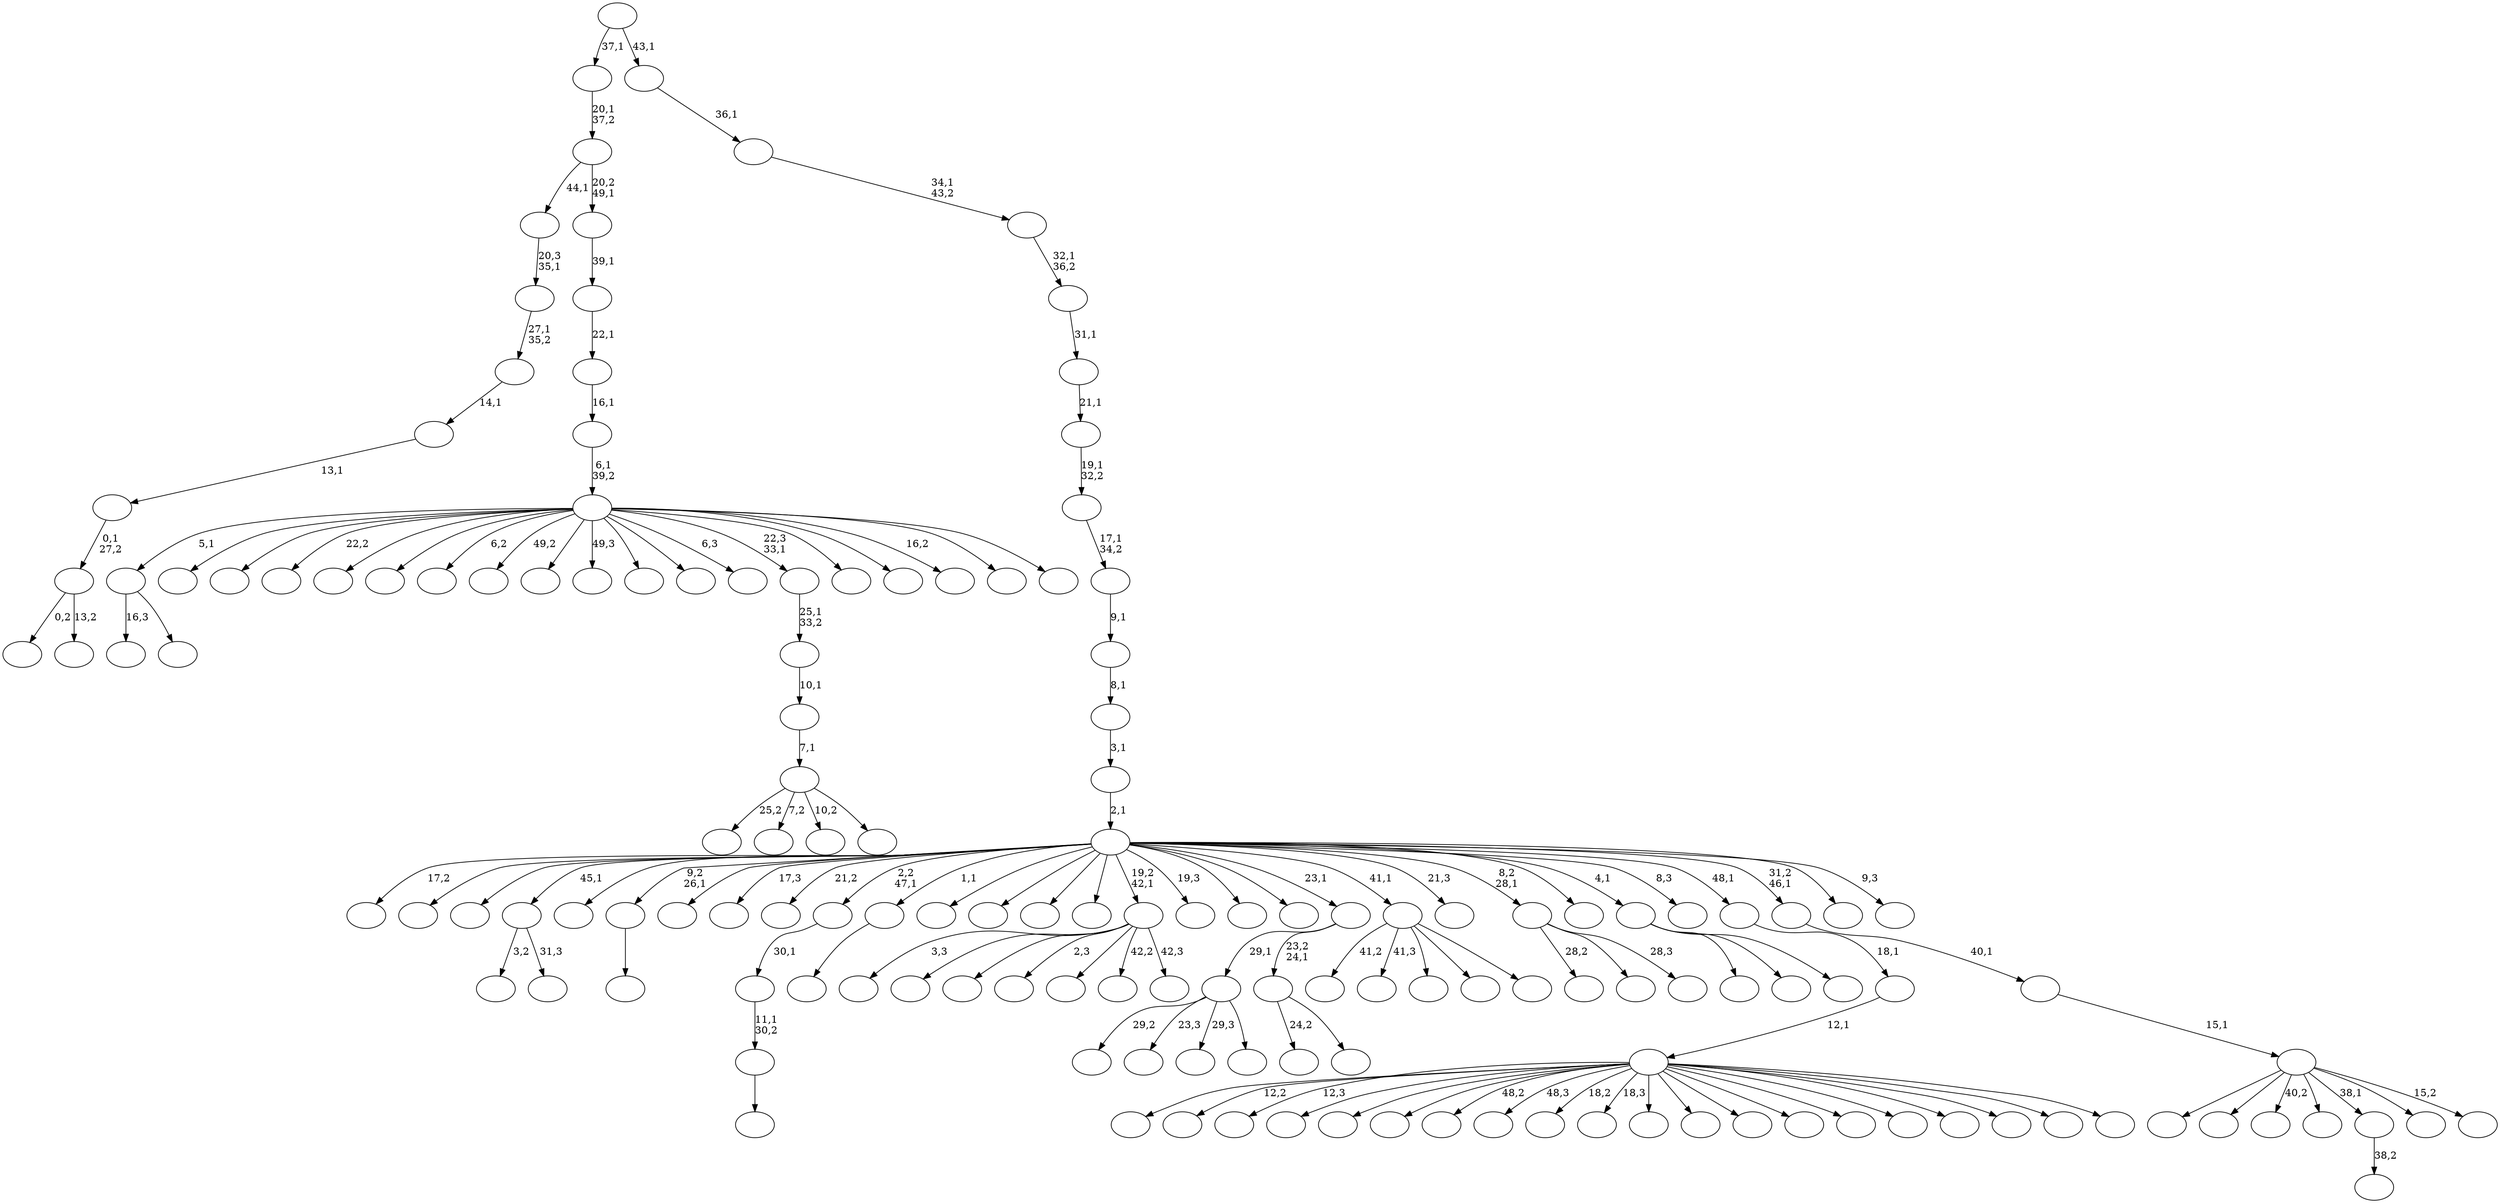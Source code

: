 digraph T {
	150 [label=""]
	149 [label=""]
	148 [label=""]
	147 [label=""]
	146 [label=""]
	145 [label=""]
	144 [label=""]
	143 [label=""]
	142 [label=""]
	141 [label=""]
	140 [label=""]
	139 [label=""]
	138 [label=""]
	137 [label=""]
	136 [label=""]
	135 [label=""]
	134 [label=""]
	133 [label=""]
	132 [label=""]
	131 [label=""]
	130 [label=""]
	129 [label=""]
	128 [label=""]
	127 [label=""]
	126 [label=""]
	125 [label=""]
	124 [label=""]
	123 [label=""]
	122 [label=""]
	121 [label=""]
	120 [label=""]
	119 [label=""]
	118 [label=""]
	117 [label=""]
	116 [label=""]
	115 [label=""]
	114 [label=""]
	113 [label=""]
	112 [label=""]
	111 [label=""]
	110 [label=""]
	109 [label=""]
	108 [label=""]
	107 [label=""]
	106 [label=""]
	105 [label=""]
	104 [label=""]
	103 [label=""]
	102 [label=""]
	101 [label=""]
	100 [label=""]
	99 [label=""]
	98 [label=""]
	97 [label=""]
	96 [label=""]
	95 [label=""]
	94 [label=""]
	93 [label=""]
	92 [label=""]
	91 [label=""]
	90 [label=""]
	89 [label=""]
	88 [label=""]
	87 [label=""]
	86 [label=""]
	85 [label=""]
	84 [label=""]
	83 [label=""]
	82 [label=""]
	81 [label=""]
	80 [label=""]
	79 [label=""]
	78 [label=""]
	77 [label=""]
	76 [label=""]
	75 [label=""]
	74 [label=""]
	73 [label=""]
	72 [label=""]
	71 [label=""]
	70 [label=""]
	69 [label=""]
	68 [label=""]
	67 [label=""]
	66 [label=""]
	65 [label=""]
	64 [label=""]
	63 [label=""]
	62 [label=""]
	61 [label=""]
	60 [label=""]
	59 [label=""]
	58 [label=""]
	57 [label=""]
	56 [label=""]
	55 [label=""]
	54 [label=""]
	53 [label=""]
	52 [label=""]
	51 [label=""]
	50 [label=""]
	49 [label=""]
	48 [label=""]
	47 [label=""]
	46 [label=""]
	45 [label=""]
	44 [label=""]
	43 [label=""]
	42 [label=""]
	41 [label=""]
	40 [label=""]
	39 [label=""]
	38 [label=""]
	37 [label=""]
	36 [label=""]
	35 [label=""]
	34 [label=""]
	33 [label=""]
	32 [label=""]
	31 [label=""]
	30 [label=""]
	29 [label=""]
	28 [label=""]
	27 [label=""]
	26 [label=""]
	25 [label=""]
	24 [label=""]
	23 [label=""]
	22 [label=""]
	21 [label=""]
	20 [label=""]
	19 [label=""]
	18 [label=""]
	17 [label=""]
	16 [label=""]
	15 [label=""]
	14 [label=""]
	13 [label=""]
	12 [label=""]
	11 [label=""]
	10 [label=""]
	9 [label=""]
	8 [label=""]
	7 [label=""]
	6 [label=""]
	5 [label=""]
	4 [label=""]
	3 [label=""]
	2 [label=""]
	1 [label=""]
	0 [label=""]
	142 -> 150 [label="16,3"]
	142 -> 143 [label=""]
	128 -> 130 [label="3,2"]
	128 -> 129 [label="31,3"]
	117 -> 144 [label="0,2"]
	117 -> 118 [label="13,2"]
	116 -> 117 [label="0,1\n27,2"]
	115 -> 116 [label="13,1"]
	114 -> 115 [label="14,1"]
	113 -> 114 [label="27,1\n35,2"]
	112 -> 113 [label="20,3\n35,1"]
	108 -> 109 [label=""]
	93 -> 94 [label=""]
	92 -> 93 [label="11,1\n30,2"]
	91 -> 92 [label="30,1"]
	87 -> 148 [label="29,2"]
	87 -> 147 [label="23,3"]
	87 -> 132 [label="29,3"]
	87 -> 88 [label=""]
	83 -> 84 [label=""]
	70 -> 71 [label="38,2"]
	63 -> 146 [label="25,2"]
	63 -> 145 [label="7,2"]
	63 -> 82 [label="10,2"]
	63 -> 64 [label=""]
	62 -> 63 [label="7,1"]
	61 -> 62 [label="10,1"]
	60 -> 61 [label="25,1\n33,2"]
	57 -> 127 [label="3,3"]
	57 -> 123 [label=""]
	57 -> 100 [label=""]
	57 -> 95 [label="2,3"]
	57 -> 85 [label=""]
	57 -> 79 [label="42,2"]
	57 -> 58 [label="42,3"]
	49 -> 139 [label="24,2"]
	49 -> 50 [label=""]
	48 -> 87 [label="29,1"]
	48 -> 49 [label="23,2\n24,1"]
	44 -> 149 [label="41,2"]
	44 -> 111 [label="41,3"]
	44 -> 98 [label=""]
	44 -> 75 [label=""]
	44 -> 45 [label=""]
	37 -> 86 [label="28,2"]
	37 -> 52 [label=""]
	37 -> 38 [label="28,3"]
	33 -> 142 [label="5,1"]
	33 -> 141 [label=""]
	33 -> 126 [label=""]
	33 -> 125 [label="22,2"]
	33 -> 121 [label=""]
	33 -> 110 [label=""]
	33 -> 104 [label="6,2"]
	33 -> 102 [label="49,2"]
	33 -> 76 [label=""]
	33 -> 72 [label="49,3"]
	33 -> 69 [label=""]
	33 -> 68 [label=""]
	33 -> 66 [label="6,3"]
	33 -> 60 [label="22,3\n33,1"]
	33 -> 46 [label=""]
	33 -> 41 [label=""]
	33 -> 39 [label="16,2"]
	33 -> 35 [label=""]
	33 -> 34 [label=""]
	32 -> 33 [label="6,1\n39,2"]
	31 -> 32 [label="16,1"]
	30 -> 31 [label="22,1"]
	29 -> 30 [label="39,1"]
	28 -> 112 [label="44,1"]
	28 -> 29 [label="20,2\n49,1"]
	27 -> 28 [label="20,1\n37,2"]
	24 -> 103 [label=""]
	24 -> 40 [label=""]
	24 -> 25 [label=""]
	21 -> 140 [label=""]
	21 -> 138 [label="12,2"]
	21 -> 137 [label="12,3"]
	21 -> 131 [label=""]
	21 -> 122 [label=""]
	21 -> 107 [label=""]
	21 -> 99 [label="48,2"]
	21 -> 97 [label="48,3"]
	21 -> 90 [label="18,2"]
	21 -> 89 [label="18,3"]
	21 -> 80 [label=""]
	21 -> 77 [label=""]
	21 -> 74 [label=""]
	21 -> 73 [label=""]
	21 -> 59 [label=""]
	21 -> 56 [label=""]
	21 -> 53 [label=""]
	21 -> 47 [label=""]
	21 -> 43 [label=""]
	21 -> 22 [label=""]
	20 -> 21 [label="12,1"]
	19 -> 20 [label="18,1"]
	17 -> 135 [label=""]
	17 -> 124 [label=""]
	17 -> 120 [label="40,2"]
	17 -> 105 [label=""]
	17 -> 70 [label="38,1"]
	17 -> 26 [label=""]
	17 -> 18 [label="15,2"]
	16 -> 17 [label="15,1"]
	15 -> 16 [label="40,1"]
	12 -> 136 [label="17,2"]
	12 -> 134 [label=""]
	12 -> 133 [label=""]
	12 -> 128 [label="45,1"]
	12 -> 119 [label=""]
	12 -> 108 [label="9,2\n26,1"]
	12 -> 106 [label=""]
	12 -> 101 [label="17,3"]
	12 -> 96 [label="21,2"]
	12 -> 91 [label="2,2\n47,1"]
	12 -> 83 [label="1,1"]
	12 -> 81 [label=""]
	12 -> 78 [label=""]
	12 -> 67 [label=""]
	12 -> 65 [label=""]
	12 -> 57 [label="19,2\n42,1"]
	12 -> 55 [label="19,3"]
	12 -> 54 [label=""]
	12 -> 51 [label=""]
	12 -> 48 [label="23,1"]
	12 -> 44 [label="41,1"]
	12 -> 42 [label="21,3"]
	12 -> 37 [label="8,2\n28,1"]
	12 -> 36 [label=""]
	12 -> 24 [label="4,1"]
	12 -> 23 [label="8,3"]
	12 -> 19 [label="48,1"]
	12 -> 15 [label="31,2\n46,1"]
	12 -> 14 [label=""]
	12 -> 13 [label="9,3"]
	11 -> 12 [label="2,1"]
	10 -> 11 [label="3,1"]
	9 -> 10 [label="8,1"]
	8 -> 9 [label="9,1"]
	7 -> 8 [label="17,1\n34,2"]
	6 -> 7 [label="19,1\n32,2"]
	5 -> 6 [label="21,1"]
	4 -> 5 [label="31,1"]
	3 -> 4 [label="32,1\n36,2"]
	2 -> 3 [label="34,1\n43,2"]
	1 -> 2 [label="36,1"]
	0 -> 27 [label="37,1"]
	0 -> 1 [label="43,1"]
}
